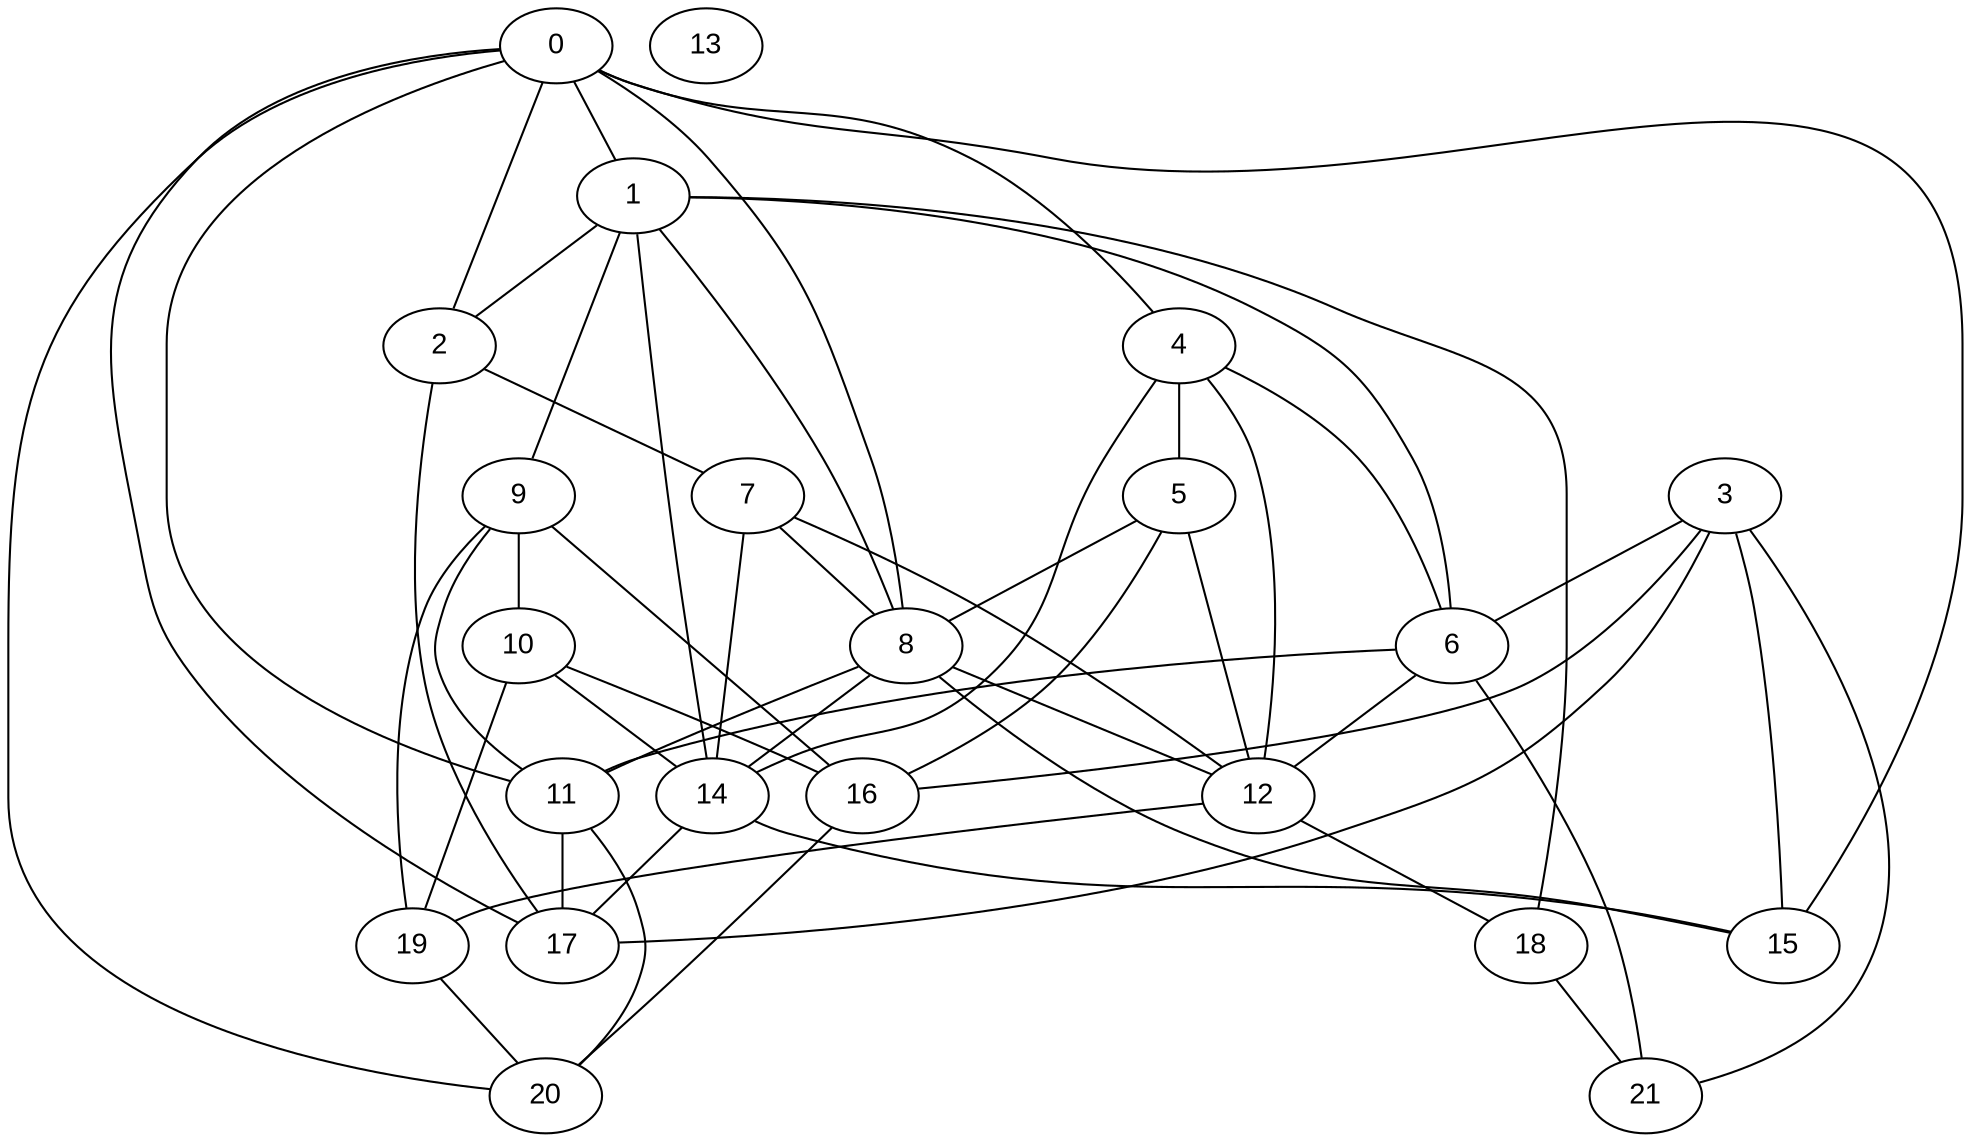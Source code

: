 graph InitialGraph {
  node [style=filled, fillcolor=white, fontname="Arial"];
  0;
  1;
  2;
  3;
  4;
  5;
  6;
  7;
  8;
  9;
  10;
  11;
  12;
  13;
  14;
  15;
  16;
  17;
  18;
  19;
  20;
  21;
  0 -- 1;
  0 -- 2;
  0 -- 4;
  0 -- 8;
  0 -- 11;
  0 -- 15;
  0 -- 17;
  0 -- 20;
  1 -- 2;
  1 -- 6;
  1 -- 8;
  1 -- 9;
  1 -- 14;
  1 -- 18;
  2 -- 7;
  2 -- 17;
  3 -- 6;
  3 -- 15;
  3 -- 16;
  3 -- 17;
  3 -- 21;
  4 -- 5;
  4 -- 6;
  4 -- 12;
  4 -- 14;
  5 -- 8;
  5 -- 12;
  5 -- 16;
  6 -- 11;
  6 -- 12;
  6 -- 21;
  7 -- 8;
  7 -- 12;
  7 -- 14;
  8 -- 11;
  8 -- 12;
  8 -- 14;
  8 -- 15;
  9 -- 10;
  9 -- 11;
  9 -- 16;
  9 -- 19;
  10 -- 14;
  10 -- 16;
  10 -- 19;
  11 -- 17;
  11 -- 20;
  12 -- 18;
  12 -- 19;
  14 -- 15;
  14 -- 17;
  16 -- 20;
  18 -- 21;
  19 -- 20;
}
